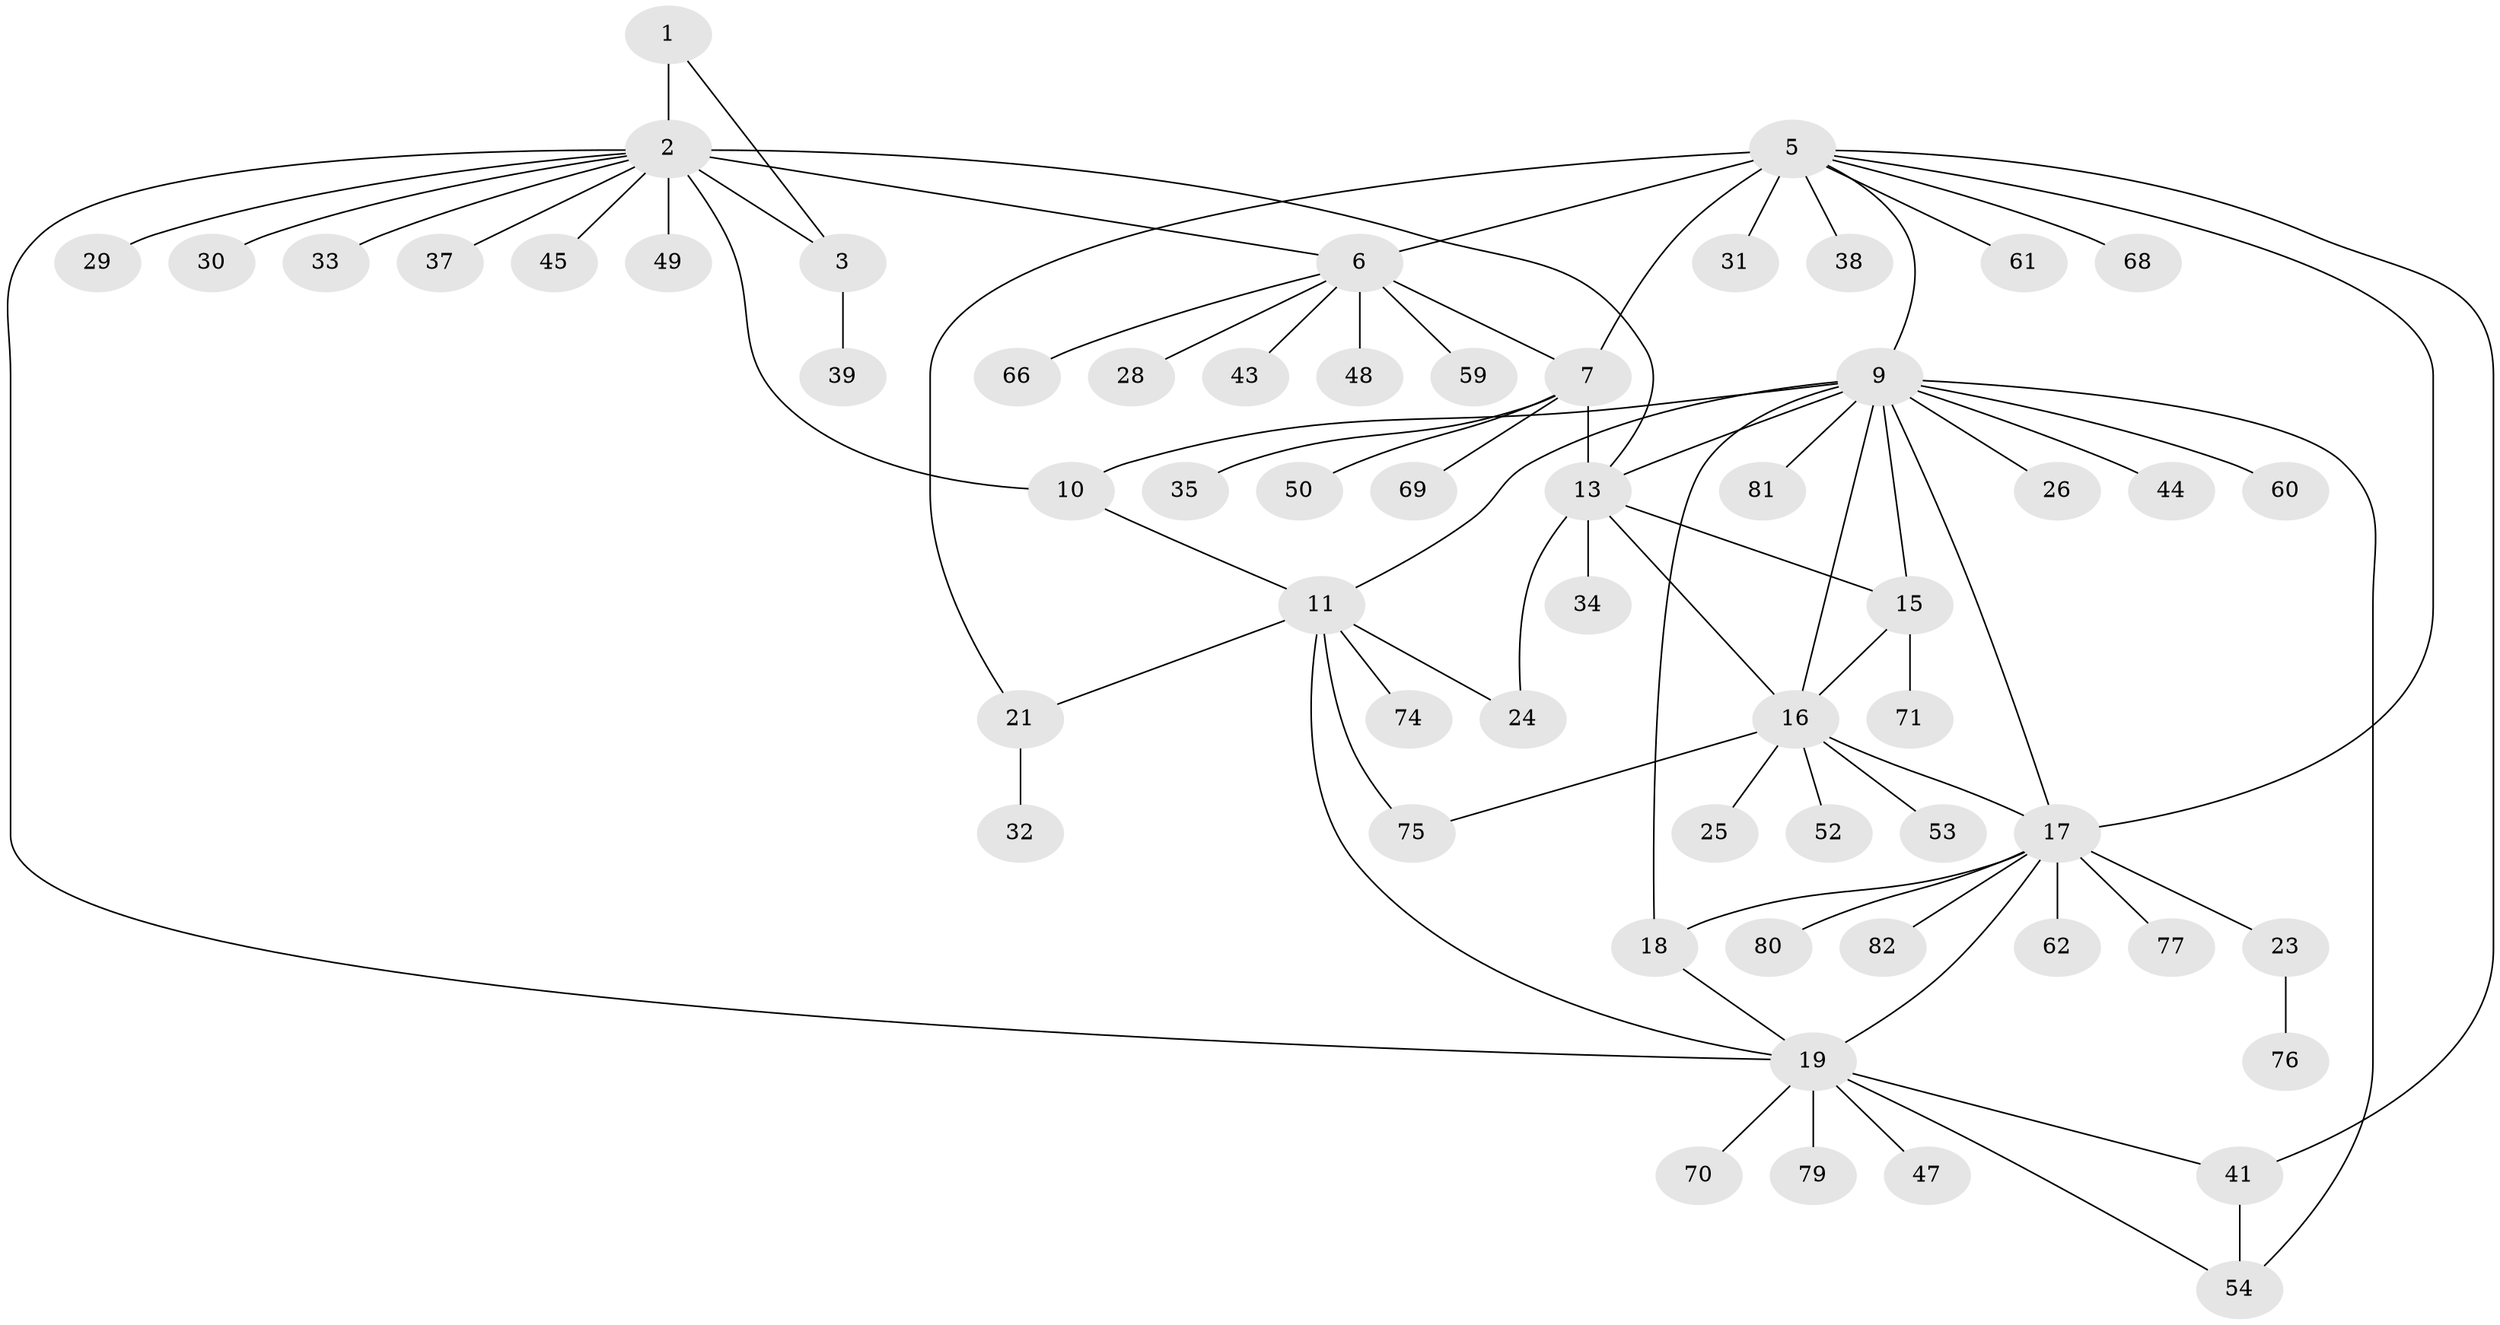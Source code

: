 // original degree distribution, {3: 0.08536585365853659, 6: 0.036585365853658534, 5: 0.036585365853658534, 10: 0.036585365853658534, 7: 0.036585365853658534, 8: 0.024390243902439025, 4: 0.04878048780487805, 9: 0.024390243902439025, 1: 0.5487804878048781, 2: 0.12195121951219512}
// Generated by graph-tools (version 1.1) at 2025/42/03/06/25 10:42:11]
// undirected, 59 vertices, 79 edges
graph export_dot {
graph [start="1"]
  node [color=gray90,style=filled];
  1;
  2 [super="+4"];
  3 [super="+22"];
  5 [super="+8"];
  6 [super="+27"];
  7 [super="+73"];
  9 [super="+14"];
  10 [super="+65"];
  11 [super="+12"];
  13;
  15 [super="+57"];
  16 [super="+55"];
  17 [super="+63"];
  18 [super="+51"];
  19 [super="+20"];
  21 [super="+58"];
  23 [super="+42"];
  24 [super="+46"];
  25;
  26;
  28 [super="+64"];
  29;
  30 [super="+36"];
  31;
  32 [super="+40"];
  33;
  34;
  35;
  37;
  38;
  39;
  41;
  43;
  44;
  45;
  47;
  48;
  49;
  50;
  52;
  53;
  54 [super="+56"];
  59 [super="+67"];
  60;
  61;
  62;
  66;
  68;
  69;
  70;
  71 [super="+72"];
  74 [super="+78"];
  75;
  76;
  77;
  79;
  80;
  81;
  82;
  1 -- 2 [weight=2];
  1 -- 3;
  2 -- 3 [weight=2];
  2 -- 29;
  2 -- 33;
  2 -- 37;
  2 -- 6;
  2 -- 10;
  2 -- 13;
  2 -- 45;
  2 -- 49;
  2 -- 19;
  2 -- 30;
  3 -- 39;
  5 -- 6 [weight=2];
  5 -- 7 [weight=2];
  5 -- 9;
  5 -- 21;
  5 -- 61;
  5 -- 68;
  5 -- 17;
  5 -- 38;
  5 -- 41;
  5 -- 31;
  6 -- 7;
  6 -- 28;
  6 -- 48;
  6 -- 66;
  6 -- 43;
  6 -- 59;
  7 -- 13;
  7 -- 35;
  7 -- 50;
  7 -- 69;
  9 -- 10;
  9 -- 11 [weight=2];
  9 -- 26;
  9 -- 54;
  9 -- 60;
  9 -- 17;
  9 -- 16;
  9 -- 81;
  9 -- 44;
  9 -- 13;
  9 -- 15;
  9 -- 18;
  10 -- 11 [weight=2];
  11 -- 24;
  11 -- 74;
  11 -- 75;
  11 -- 21;
  11 -- 19;
  13 -- 15;
  13 -- 16;
  13 -- 24;
  13 -- 34;
  15 -- 16;
  15 -- 71;
  16 -- 17;
  16 -- 25;
  16 -- 52;
  16 -- 53;
  16 -- 75;
  17 -- 18;
  17 -- 19 [weight=2];
  17 -- 23;
  17 -- 62;
  17 -- 77;
  17 -- 80;
  17 -- 82;
  18 -- 19 [weight=2];
  19 -- 70;
  19 -- 41;
  19 -- 79;
  19 -- 47;
  19 -- 54;
  21 -- 32;
  23 -- 76;
  41 -- 54;
}
